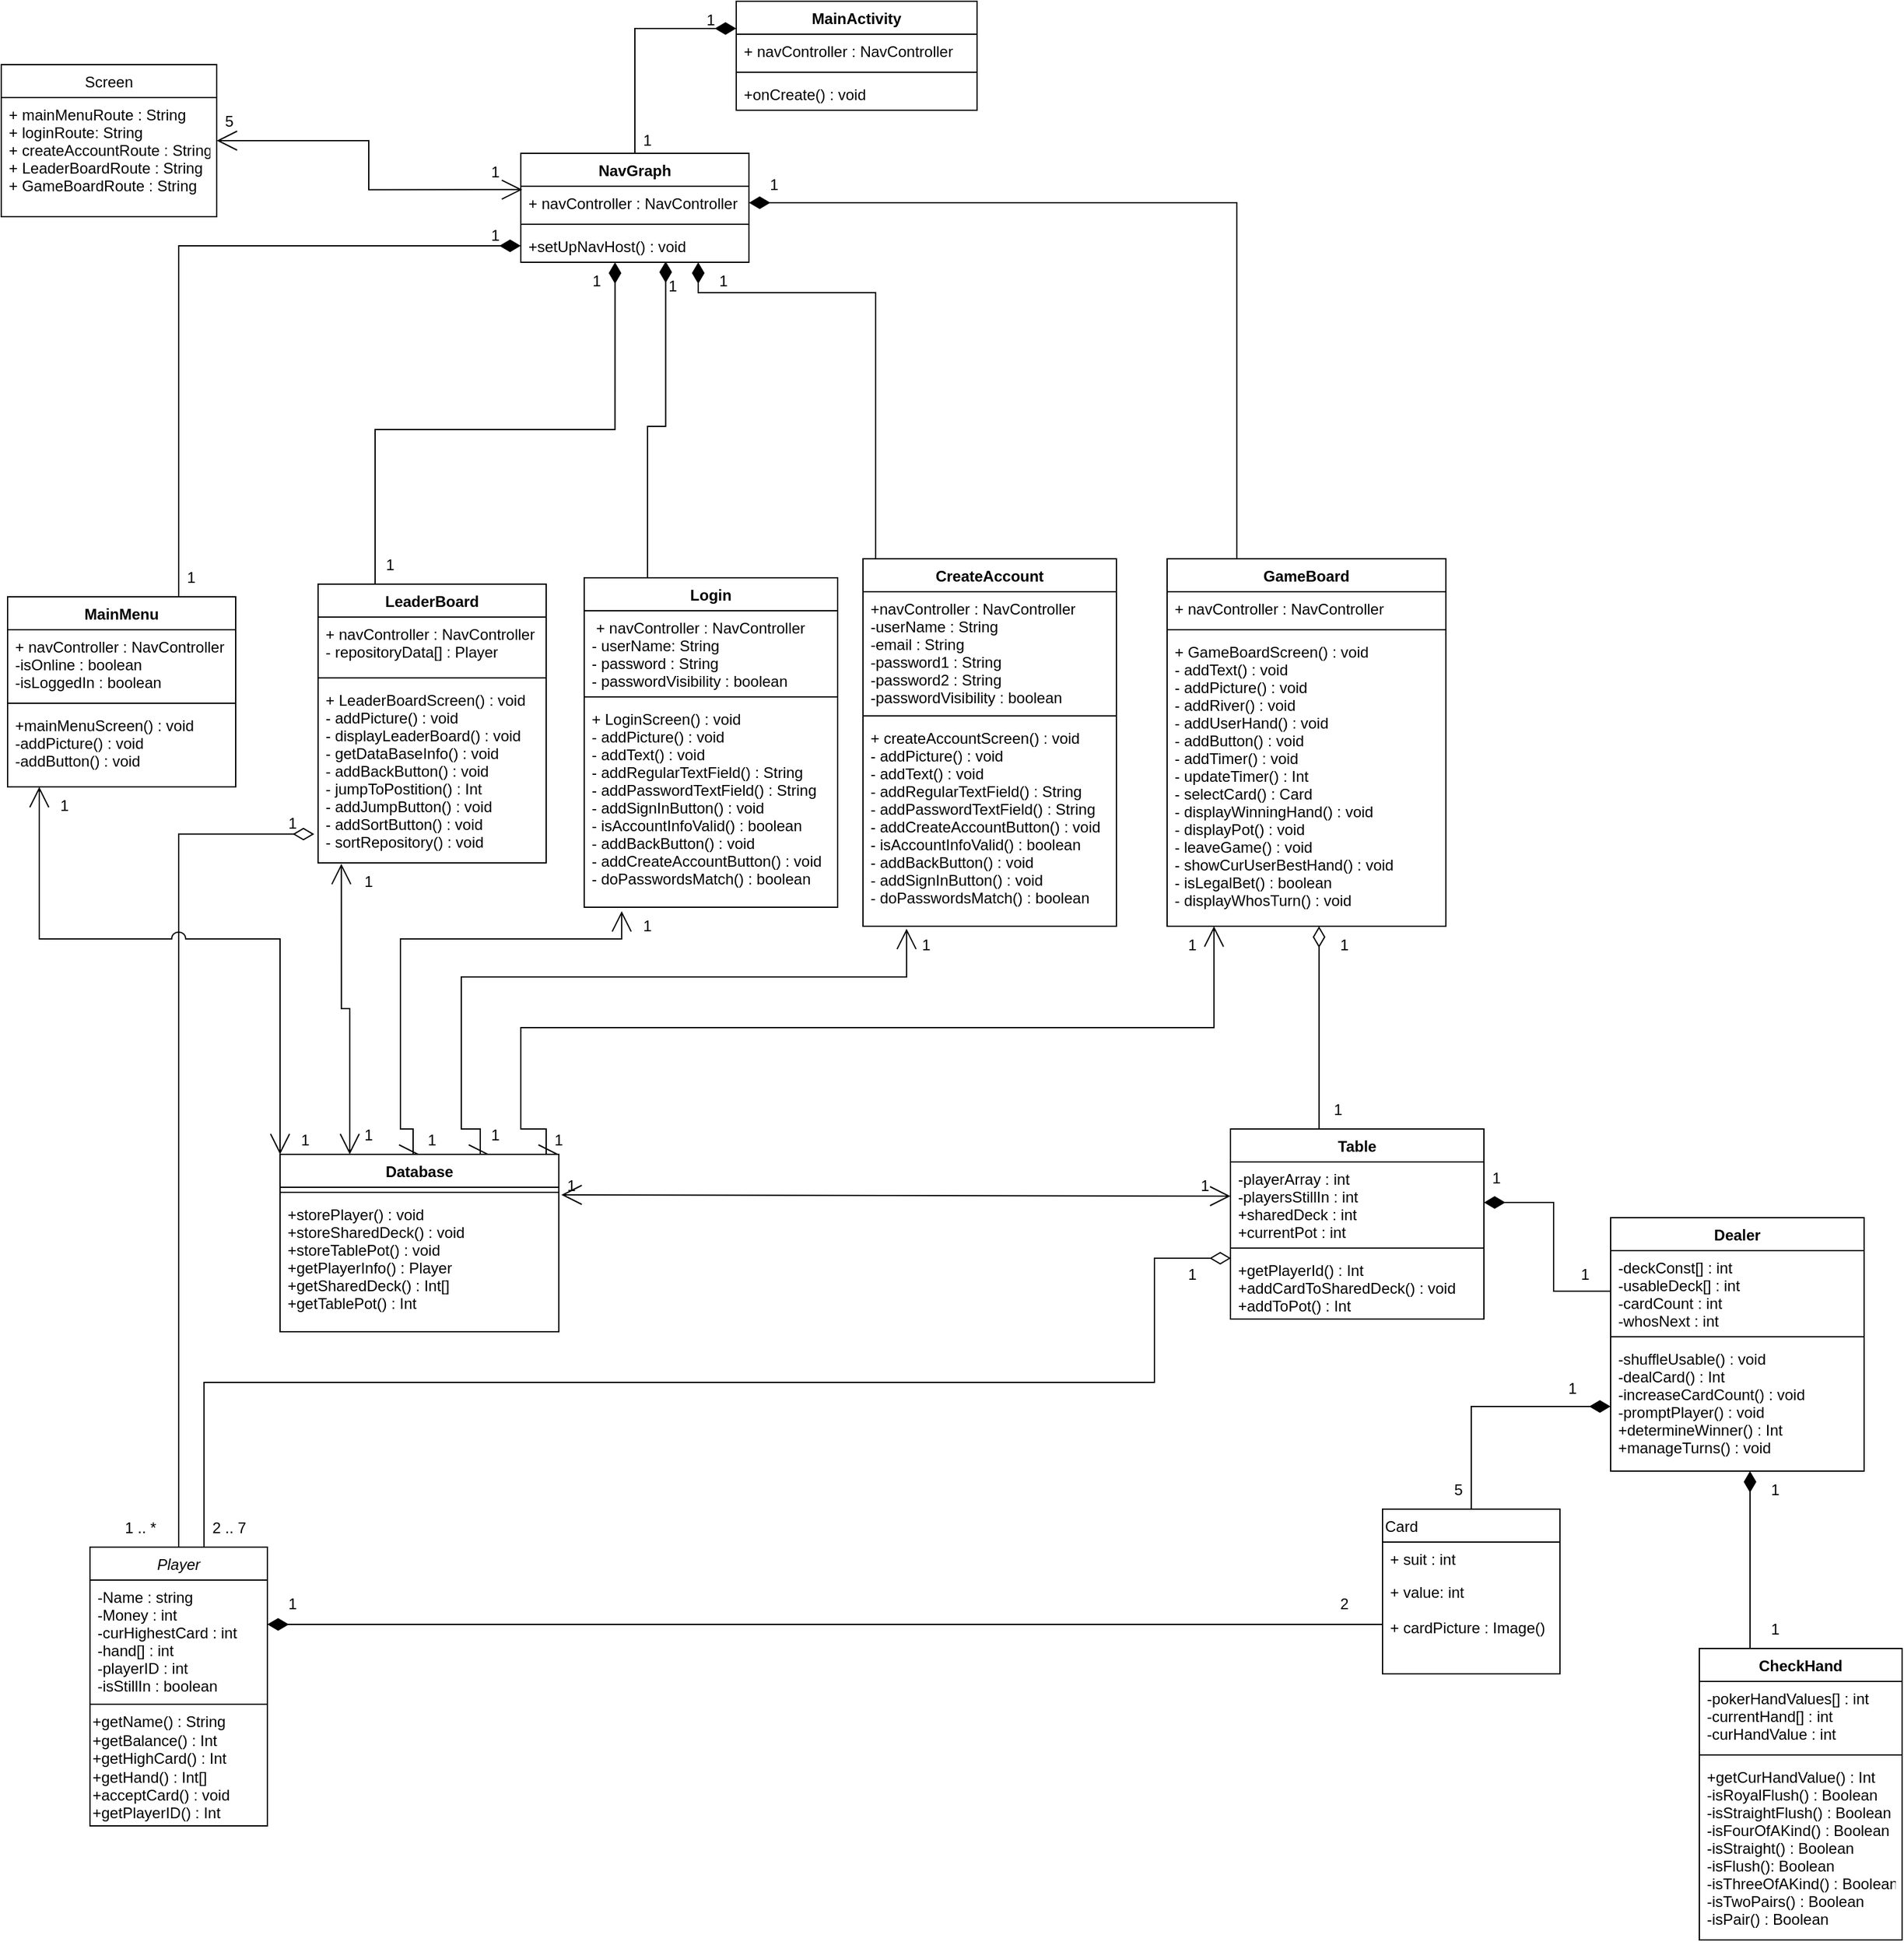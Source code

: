 <mxfile version="15.5.8" type="github">
  <diagram id="C5RBs43oDa-KdzZeNtuy" name="Page-1">
    <mxGraphModel dx="2249" dy="794" grid="1" gridSize="10" guides="1" tooltips="1" connect="1" arrows="1" fold="1" page="1" pageScale="1" pageWidth="827" pageHeight="1169" math="0" shadow="0">
      <root>
        <mxCell id="WIyWlLk6GJQsqaUBKTNV-0" />
        <mxCell id="WIyWlLk6GJQsqaUBKTNV-1" parent="WIyWlLk6GJQsqaUBKTNV-0" />
        <mxCell id="8C2wZqcvyMgP3R-LUheV-17" style="edgeStyle=orthogonalEdgeStyle;rounded=0;orthogonalLoop=1;jettySize=auto;html=1;entryX=-0.017;entryY=0.84;entryDx=0;entryDy=0;entryPerimeter=0;endArrow=diamondThin;endFill=0;strokeWidth=1;endSize=14;" parent="WIyWlLk6GJQsqaUBKTNV-1" source="zkfFHV4jXpPFQw0GAbJ--0" target="1n4tu3jSyaVlC20lpNSY-28" edge="1">
          <mxGeometry relative="1" as="geometry" />
        </mxCell>
        <mxCell id="8C2wZqcvyMgP3R-LUheV-30" style="edgeStyle=orthogonalEdgeStyle;rounded=0;jumpStyle=arc;jumpSize=11;orthogonalLoop=1;jettySize=auto;html=1;exitX=0.75;exitY=0;exitDx=0;exitDy=0;entryX=0.002;entryY=0.077;entryDx=0;entryDy=0;entryPerimeter=0;startArrow=none;startFill=0;endArrow=diamondThin;endFill=0;startSize=14;endSize=14;strokeWidth=1;" parent="WIyWlLk6GJQsqaUBKTNV-1" source="zkfFHV4jXpPFQw0GAbJ--0" target="bpY0FPUfjuS7q90EK_zC-21" edge="1">
          <mxGeometry relative="1" as="geometry">
            <Array as="points">
              <mxPoint x="-530" y="1090" />
              <mxPoint x="220" y="1090" />
              <mxPoint x="220" y="992" />
            </Array>
          </mxGeometry>
        </mxCell>
        <mxCell id="zkfFHV4jXpPFQw0GAbJ--0" value="Player" style="swimlane;fontStyle=2;align=center;verticalAlign=top;childLayout=stackLayout;horizontal=1;startSize=26;horizontalStack=0;resizeParent=1;resizeLast=0;collapsible=1;marginBottom=0;rounded=0;shadow=0;strokeWidth=1;" parent="WIyWlLk6GJQsqaUBKTNV-1" vertex="1">
          <mxGeometry x="-620" y="1220" width="140" height="220" as="geometry">
            <mxRectangle x="230" y="140" width="160" height="26" as="alternateBounds" />
          </mxGeometry>
        </mxCell>
        <mxCell id="bpY0FPUfjuS7q90EK_zC-0" value="-Name : string&#xa;-Money : int&#xa;-curHighestCard : int&#xa;-hand[] : int&#xa;-playerID : int&#xa;-isStillIn : boolean" style="text;align=left;verticalAlign=top;spacingLeft=4;spacingRight=4;overflow=hidden;rotatable=0;points=[[0,0.5],[1,0.5]];portConstraint=eastwest;rounded=0;shadow=0;html=0;" parent="zkfFHV4jXpPFQw0GAbJ--0" vertex="1">
          <mxGeometry y="26" width="140" height="94" as="geometry" />
        </mxCell>
        <mxCell id="zkfFHV4jXpPFQw0GAbJ--4" value="" style="line;html=1;strokeWidth=1;align=left;verticalAlign=middle;spacingTop=-1;spacingLeft=3;spacingRight=3;rotatable=0;labelPosition=right;points=[];portConstraint=eastwest;" parent="zkfFHV4jXpPFQw0GAbJ--0" vertex="1">
          <mxGeometry y="120" width="140" height="8" as="geometry" />
        </mxCell>
        <mxCell id="bpY0FPUfjuS7q90EK_zC-3" value="+getName() : String&lt;br&gt;+getBalance() : Int&lt;br&gt;+getHighCard() : Int&lt;br&gt;+getHand() : Int[]&lt;br&gt;+acceptCard() : void&lt;br&gt;+getPlayerID() : Int" style="text;html=1;strokeColor=none;fillColor=none;align=left;verticalAlign=middle;whiteSpace=wrap;rounded=0;" parent="zkfFHV4jXpPFQw0GAbJ--0" vertex="1">
          <mxGeometry y="128" width="140" height="92" as="geometry" />
        </mxCell>
        <mxCell id="bpY0FPUfjuS7q90EK_zC-10" value="Dealer" style="swimlane;fontStyle=1;align=center;verticalAlign=top;childLayout=stackLayout;horizontal=1;startSize=26;horizontalStack=0;resizeParent=1;resizeParentMax=0;resizeLast=0;collapsible=1;marginBottom=0;" parent="WIyWlLk6GJQsqaUBKTNV-1" vertex="1">
          <mxGeometry x="580" y="960" width="200" height="200" as="geometry" />
        </mxCell>
        <mxCell id="bpY0FPUfjuS7q90EK_zC-11" value="-deckConst[] : int&#xa;-usableDeck[] : int&#xa;-cardCount : int &#xa;-whosNext : int&#xa;" style="text;strokeColor=none;fillColor=none;align=left;verticalAlign=top;spacingLeft=4;spacingRight=4;overflow=hidden;rotatable=0;points=[[0,0.5],[1,0.5]];portConstraint=eastwest;" parent="bpY0FPUfjuS7q90EK_zC-10" vertex="1">
          <mxGeometry y="26" width="200" height="64" as="geometry" />
        </mxCell>
        <mxCell id="bpY0FPUfjuS7q90EK_zC-12" value="" style="line;strokeWidth=1;fillColor=none;align=left;verticalAlign=middle;spacingTop=-1;spacingLeft=3;spacingRight=3;rotatable=0;labelPosition=right;points=[];portConstraint=eastwest;" parent="bpY0FPUfjuS7q90EK_zC-10" vertex="1">
          <mxGeometry y="90" width="200" height="8" as="geometry" />
        </mxCell>
        <mxCell id="bpY0FPUfjuS7q90EK_zC-13" value="-shuffleUsable() : void&#xa;-dealCard() : Int&#xa;-increaseCardCount() : void&#xa;-promptPlayer() : void&#xa;+determineWinner() : Int&#xa;+manageTurns() : void" style="text;strokeColor=none;fillColor=none;align=left;verticalAlign=top;spacingLeft=4;spacingRight=4;overflow=hidden;rotatable=0;points=[[0,0.5],[1,0.5]];portConstraint=eastwest;" parent="bpY0FPUfjuS7q90EK_zC-10" vertex="1">
          <mxGeometry y="98" width="200" height="102" as="geometry" />
        </mxCell>
        <mxCell id="8C2wZqcvyMgP3R-LUheV-27" style="edgeStyle=orthogonalEdgeStyle;rounded=0;jumpStyle=arc;jumpSize=11;orthogonalLoop=1;jettySize=auto;html=1;entryX=0;entryY=0.5;entryDx=0;entryDy=0;startArrow=none;startFill=0;endArrow=diamondThin;endFill=1;startSize=14;endSize=14;strokeWidth=1;" parent="WIyWlLk6GJQsqaUBKTNV-1" source="bpY0FPUfjuS7q90EK_zC-14" target="bpY0FPUfjuS7q90EK_zC-13" edge="1">
          <mxGeometry relative="1" as="geometry" />
        </mxCell>
        <mxCell id="bpY0FPUfjuS7q90EK_zC-14" value="Card" style="swimlane;fontStyle=0;childLayout=stackLayout;horizontal=1;startSize=26;fillColor=none;horizontalStack=0;resizeParent=1;resizeParentMax=0;resizeLast=0;collapsible=1;marginBottom=0;align=left;" parent="WIyWlLk6GJQsqaUBKTNV-1" vertex="1">
          <mxGeometry x="400" y="1190" width="140" height="130" as="geometry" />
        </mxCell>
        <mxCell id="bpY0FPUfjuS7q90EK_zC-15" value="+ suit : int" style="text;strokeColor=none;fillColor=none;align=left;verticalAlign=top;spacingLeft=4;spacingRight=4;overflow=hidden;rotatable=0;points=[[0,0.5],[1,0.5]];portConstraint=eastwest;" parent="bpY0FPUfjuS7q90EK_zC-14" vertex="1">
          <mxGeometry y="26" width="140" height="26" as="geometry" />
        </mxCell>
        <mxCell id="bpY0FPUfjuS7q90EK_zC-16" value="+ value: int &#xa;&#xa;+ cardPicture : Image()" style="text;strokeColor=none;fillColor=none;align=left;verticalAlign=top;spacingLeft=4;spacingRight=4;overflow=hidden;rotatable=0;points=[[0,0.5],[1,0.5]];portConstraint=eastwest;" parent="bpY0FPUfjuS7q90EK_zC-14" vertex="1">
          <mxGeometry y="52" width="140" height="78" as="geometry" />
        </mxCell>
        <mxCell id="8C2wZqcvyMgP3R-LUheV-24" style="edgeStyle=orthogonalEdgeStyle;rounded=0;jumpStyle=arc;jumpSize=11;orthogonalLoop=1;jettySize=auto;html=1;exitX=0.5;exitY=0;exitDx=0;exitDy=0;entryX=0.545;entryY=1;entryDx=0;entryDy=0;entryPerimeter=0;startArrow=none;startFill=0;endArrow=diamondThin;endFill=0;startSize=14;endSize=14;strokeWidth=1;" parent="WIyWlLk6GJQsqaUBKTNV-1" source="bpY0FPUfjuS7q90EK_zC-18" target="1n4tu3jSyaVlC20lpNSY-32" edge="1">
          <mxGeometry relative="1" as="geometry">
            <Array as="points">
              <mxPoint x="350" y="890" />
            </Array>
          </mxGeometry>
        </mxCell>
        <mxCell id="bpY0FPUfjuS7q90EK_zC-18" value="Table" style="swimlane;fontStyle=1;align=center;verticalAlign=top;childLayout=stackLayout;horizontal=1;startSize=26;horizontalStack=0;resizeParent=1;resizeParentMax=0;resizeLast=0;collapsible=1;marginBottom=0;" parent="WIyWlLk6GJQsqaUBKTNV-1" vertex="1">
          <mxGeometry x="280" y="890" width="200" height="150" as="geometry" />
        </mxCell>
        <mxCell id="bpY0FPUfjuS7q90EK_zC-19" value="-playerArray : int&#xa;-playersStillIn : int&#xa;+sharedDeck : int&#xa;+currentPot : int" style="text;strokeColor=none;fillColor=none;align=left;verticalAlign=top;spacingLeft=4;spacingRight=4;overflow=hidden;rotatable=0;points=[[0,0.5],[1,0.5]];portConstraint=eastwest;" parent="bpY0FPUfjuS7q90EK_zC-18" vertex="1">
          <mxGeometry y="26" width="200" height="64" as="geometry" />
        </mxCell>
        <mxCell id="bpY0FPUfjuS7q90EK_zC-20" value="" style="line;strokeWidth=1;fillColor=none;align=left;verticalAlign=middle;spacingTop=-1;spacingLeft=3;spacingRight=3;rotatable=0;labelPosition=right;points=[];portConstraint=eastwest;" parent="bpY0FPUfjuS7q90EK_zC-18" vertex="1">
          <mxGeometry y="90" width="200" height="8" as="geometry" />
        </mxCell>
        <mxCell id="bpY0FPUfjuS7q90EK_zC-21" value="+getPlayerId() : Int&#xa;+addCardToSharedDeck() : void&#xa;+addToPot() : Int" style="text;strokeColor=none;fillColor=none;align=left;verticalAlign=top;spacingLeft=4;spacingRight=4;overflow=hidden;rotatable=0;points=[[0,0.5],[1,0.5]];portConstraint=eastwest;" parent="bpY0FPUfjuS7q90EK_zC-18" vertex="1">
          <mxGeometry y="98" width="200" height="52" as="geometry" />
        </mxCell>
        <mxCell id="8C2wZqcvyMgP3R-LUheV-13" style="edgeStyle=orthogonalEdgeStyle;rounded=0;orthogonalLoop=1;jettySize=auto;html=1;exitX=0.25;exitY=0;exitDx=0;exitDy=0;entryX=0.102;entryY=1.005;entryDx=0;entryDy=0;entryPerimeter=0;endArrow=open;endFill=0;strokeWidth=1;startArrow=open;startFill=0;startSize=14;endSize=14;" parent="WIyWlLk6GJQsqaUBKTNV-1" source="bpY0FPUfjuS7q90EK_zC-22" target="1n4tu3jSyaVlC20lpNSY-28" edge="1">
          <mxGeometry relative="1" as="geometry" />
        </mxCell>
        <mxCell id="8C2wZqcvyMgP3R-LUheV-14" style="edgeStyle=orthogonalEdgeStyle;rounded=0;orthogonalLoop=1;jettySize=auto;html=1;exitX=0.5;exitY=0;exitDx=0;exitDy=0;entryX=0.148;entryY=1.019;entryDx=0;entryDy=0;entryPerimeter=0;endArrow=open;endFill=0;strokeWidth=1;endSize=14;startArrow=open;startFill=0;startSize=14;" parent="WIyWlLk6GJQsqaUBKTNV-1" source="bpY0FPUfjuS7q90EK_zC-22" target="1n4tu3jSyaVlC20lpNSY-20" edge="1">
          <mxGeometry relative="1" as="geometry">
            <Array as="points">
              <mxPoint x="-365" y="890" />
              <mxPoint x="-375" y="890" />
              <mxPoint x="-375" y="740" />
              <mxPoint x="-200" y="740" />
            </Array>
          </mxGeometry>
        </mxCell>
        <mxCell id="8C2wZqcvyMgP3R-LUheV-15" style="edgeStyle=orthogonalEdgeStyle;rounded=0;orthogonalLoop=1;jettySize=auto;html=1;exitX=0.75;exitY=0;exitDx=0;exitDy=0;entryX=0.172;entryY=1.012;entryDx=0;entryDy=0;entryPerimeter=0;endArrow=open;endFill=0;strokeWidth=1;endSize=14;startArrow=open;startFill=0;startSize=14;" parent="WIyWlLk6GJQsqaUBKTNV-1" source="bpY0FPUfjuS7q90EK_zC-22" target="1n4tu3jSyaVlC20lpNSY-16" edge="1">
          <mxGeometry relative="1" as="geometry">
            <Array as="points">
              <mxPoint x="-312" y="890" />
              <mxPoint x="-327" y="890" />
              <mxPoint x="-327" y="770" />
              <mxPoint x="24" y="770" />
            </Array>
          </mxGeometry>
        </mxCell>
        <mxCell id="8C2wZqcvyMgP3R-LUheV-16" style="edgeStyle=orthogonalEdgeStyle;rounded=0;orthogonalLoop=1;jettySize=auto;html=1;exitX=1;exitY=0;exitDx=0;exitDy=0;endArrow=open;endFill=0;strokeWidth=1;endSize=14;startArrow=open;startFill=0;startSize=14;" parent="WIyWlLk6GJQsqaUBKTNV-1" source="bpY0FPUfjuS7q90EK_zC-22" edge="1">
          <mxGeometry relative="1" as="geometry">
            <mxPoint x="267" y="730" as="targetPoint" />
            <Array as="points">
              <mxPoint x="-260" y="890" />
              <mxPoint x="-280" y="890" />
              <mxPoint x="-280" y="810" />
              <mxPoint x="267" y="810" />
            </Array>
          </mxGeometry>
        </mxCell>
        <mxCell id="8C2wZqcvyMgP3R-LUheV-21" style="edgeStyle=orthogonalEdgeStyle;rounded=0;orthogonalLoop=1;jettySize=auto;html=1;exitX=0;exitY=0;exitDx=0;exitDy=0;startArrow=open;startFill=0;endArrow=open;endFill=0;startSize=14;endSize=14;strokeWidth=1;jumpStyle=arc;jumpSize=11;" parent="WIyWlLk6GJQsqaUBKTNV-1" source="bpY0FPUfjuS7q90EK_zC-22" target="1n4tu3jSyaVlC20lpNSY-12" edge="1">
          <mxGeometry relative="1" as="geometry">
            <mxPoint x="-684" y="557" as="targetPoint" />
            <Array as="points">
              <mxPoint x="-470" y="740" />
              <mxPoint x="-660" y="740" />
            </Array>
          </mxGeometry>
        </mxCell>
        <mxCell id="bpY0FPUfjuS7q90EK_zC-22" value="Database" style="swimlane;fontStyle=1;align=center;verticalAlign=top;childLayout=stackLayout;horizontal=1;startSize=26;horizontalStack=0;resizeParent=1;resizeParentMax=0;resizeLast=0;collapsible=1;marginBottom=0;" parent="WIyWlLk6GJQsqaUBKTNV-1" vertex="1">
          <mxGeometry x="-470" y="910" width="220" height="140" as="geometry" />
        </mxCell>
        <mxCell id="bpY0FPUfjuS7q90EK_zC-24" value="" style="line;strokeWidth=1;fillColor=none;align=left;verticalAlign=middle;spacingTop=-1;spacingLeft=3;spacingRight=3;rotatable=0;labelPosition=right;points=[];portConstraint=eastwest;" parent="bpY0FPUfjuS7q90EK_zC-22" vertex="1">
          <mxGeometry y="26" width="220" height="8" as="geometry" />
        </mxCell>
        <mxCell id="bpY0FPUfjuS7q90EK_zC-25" value="+storePlayer() : void&#xa;+storeSharedDeck() : void&#xa;+storeTablePot() : void&#xa;+getPlayerInfo() : Player&#xa;+getSharedDeck() : Int[]&#xa;+getTablePot() : Int" style="text;strokeColor=none;fillColor=none;align=left;verticalAlign=top;spacingLeft=4;spacingRight=4;overflow=hidden;rotatable=0;points=[[0,0.5],[1,0.5]];portConstraint=eastwest;" parent="bpY0FPUfjuS7q90EK_zC-22" vertex="1">
          <mxGeometry y="34" width="220" height="106" as="geometry" />
        </mxCell>
        <mxCell id="8C2wZqcvyMgP3R-LUheV-26" style="edgeStyle=orthogonalEdgeStyle;rounded=0;jumpStyle=arc;jumpSize=11;orthogonalLoop=1;jettySize=auto;html=1;exitX=0.25;exitY=0;exitDx=0;exitDy=0;startArrow=none;startFill=0;endArrow=diamondThin;endFill=1;startSize=14;endSize=14;strokeWidth=1;" parent="WIyWlLk6GJQsqaUBKTNV-1" source="bpY0FPUfjuS7q90EK_zC-27" target="bpY0FPUfjuS7q90EK_zC-13" edge="1">
          <mxGeometry relative="1" as="geometry">
            <Array as="points">
              <mxPoint x="690" y="1180" />
              <mxPoint x="690" y="1180" />
            </Array>
          </mxGeometry>
        </mxCell>
        <mxCell id="bpY0FPUfjuS7q90EK_zC-27" value="CheckHand" style="swimlane;fontStyle=1;align=center;verticalAlign=top;childLayout=stackLayout;horizontal=1;startSize=26;horizontalStack=0;resizeParent=1;resizeParentMax=0;resizeLast=0;collapsible=1;marginBottom=0;" parent="WIyWlLk6GJQsqaUBKTNV-1" vertex="1">
          <mxGeometry x="650" y="1300" width="160" height="230" as="geometry" />
        </mxCell>
        <mxCell id="bpY0FPUfjuS7q90EK_zC-28" value="-pokerHandValues[] : int&#xa;-currentHand[] : int&#xa;-curHandValue : int" style="text;strokeColor=none;fillColor=none;align=left;verticalAlign=top;spacingLeft=4;spacingRight=4;overflow=hidden;rotatable=0;points=[[0,0.5],[1,0.5]];portConstraint=eastwest;" parent="bpY0FPUfjuS7q90EK_zC-27" vertex="1">
          <mxGeometry y="26" width="160" height="54" as="geometry" />
        </mxCell>
        <mxCell id="bpY0FPUfjuS7q90EK_zC-29" value="" style="line;strokeWidth=1;fillColor=none;align=left;verticalAlign=middle;spacingTop=-1;spacingLeft=3;spacingRight=3;rotatable=0;labelPosition=right;points=[];portConstraint=eastwest;" parent="bpY0FPUfjuS7q90EK_zC-27" vertex="1">
          <mxGeometry y="80" width="160" height="8" as="geometry" />
        </mxCell>
        <mxCell id="bpY0FPUfjuS7q90EK_zC-30" value="+getCurHandValue() : Int&#xa;-isRoyalFlush() : Boolean&#xa;-isStraightFlush() : Boolean&#xa;-isFourOfAKind() : Boolean&#xa;-isStraight() : Boolean&#xa;-isFlush(): Boolean&#xa;-isThreeOfAKind() : Boolean&#xa;-isTwoPairs() : Boolean&#xa;-isPair() : Boolean" style="text;strokeColor=none;fillColor=none;align=left;verticalAlign=top;spacingLeft=4;spacingRight=4;overflow=hidden;rotatable=0;points=[[0,0.5],[1,0.5]];portConstraint=eastwest;" parent="bpY0FPUfjuS7q90EK_zC-27" vertex="1">
          <mxGeometry y="88" width="160" height="142" as="geometry" />
        </mxCell>
        <mxCell id="1n4tu3jSyaVlC20lpNSY-0" value="MainActivity" style="swimlane;fontStyle=1;align=center;verticalAlign=top;childLayout=stackLayout;horizontal=1;startSize=26;horizontalStack=0;resizeParent=1;resizeParentMax=0;resizeLast=0;collapsible=1;marginBottom=0;" parent="WIyWlLk6GJQsqaUBKTNV-1" vertex="1">
          <mxGeometry x="-110" width="190" height="86" as="geometry" />
        </mxCell>
        <mxCell id="1n4tu3jSyaVlC20lpNSY-1" value="+ navController : NavController" style="text;strokeColor=none;fillColor=none;align=left;verticalAlign=top;spacingLeft=4;spacingRight=4;overflow=hidden;rotatable=0;points=[[0,0.5],[1,0.5]];portConstraint=eastwest;" parent="1n4tu3jSyaVlC20lpNSY-0" vertex="1">
          <mxGeometry y="26" width="190" height="26" as="geometry" />
        </mxCell>
        <mxCell id="1n4tu3jSyaVlC20lpNSY-2" value="" style="line;strokeWidth=1;fillColor=none;align=left;verticalAlign=middle;spacingTop=-1;spacingLeft=3;spacingRight=3;rotatable=0;labelPosition=right;points=[];portConstraint=eastwest;" parent="1n4tu3jSyaVlC20lpNSY-0" vertex="1">
          <mxGeometry y="52" width="190" height="8" as="geometry" />
        </mxCell>
        <mxCell id="1n4tu3jSyaVlC20lpNSY-3" value="+onCreate() : void" style="text;strokeColor=none;fillColor=none;align=left;verticalAlign=top;spacingLeft=4;spacingRight=4;overflow=hidden;rotatable=0;points=[[0,0.5],[1,0.5]];portConstraint=eastwest;" parent="1n4tu3jSyaVlC20lpNSY-0" vertex="1">
          <mxGeometry y="60" width="190" height="26" as="geometry" />
        </mxCell>
        <mxCell id="8C2wZqcvyMgP3R-LUheV-0" style="edgeStyle=orthogonalEdgeStyle;rounded=0;orthogonalLoop=1;jettySize=auto;html=1;entryX=0;entryY=0.25;entryDx=0;entryDy=0;endArrow=diamondThin;endFill=1;endSize=14;" parent="WIyWlLk6GJQsqaUBKTNV-1" source="1n4tu3jSyaVlC20lpNSY-4" target="1n4tu3jSyaVlC20lpNSY-0" edge="1">
          <mxGeometry relative="1" as="geometry" />
        </mxCell>
        <mxCell id="1n4tu3jSyaVlC20lpNSY-4" value="NavGraph" style="swimlane;fontStyle=1;align=center;verticalAlign=top;childLayout=stackLayout;horizontal=1;startSize=26;horizontalStack=0;resizeParent=1;resizeParentMax=0;resizeLast=0;collapsible=1;marginBottom=0;" parent="WIyWlLk6GJQsqaUBKTNV-1" vertex="1">
          <mxGeometry x="-280" y="120" width="180" height="86" as="geometry" />
        </mxCell>
        <mxCell id="1n4tu3jSyaVlC20lpNSY-5" value="+ navController : NavController" style="text;strokeColor=none;fillColor=none;align=left;verticalAlign=top;spacingLeft=4;spacingRight=4;overflow=hidden;rotatable=0;points=[[0,0.5],[1,0.5]];portConstraint=eastwest;" parent="1n4tu3jSyaVlC20lpNSY-4" vertex="1">
          <mxGeometry y="26" width="180" height="26" as="geometry" />
        </mxCell>
        <mxCell id="1n4tu3jSyaVlC20lpNSY-6" value="" style="line;strokeWidth=1;fillColor=none;align=left;verticalAlign=middle;spacingTop=-1;spacingLeft=3;spacingRight=3;rotatable=0;labelPosition=right;points=[];portConstraint=eastwest;" parent="1n4tu3jSyaVlC20lpNSY-4" vertex="1">
          <mxGeometry y="52" width="180" height="8" as="geometry" />
        </mxCell>
        <mxCell id="1n4tu3jSyaVlC20lpNSY-7" value="+setUpNavHost() : void" style="text;strokeColor=none;fillColor=none;align=left;verticalAlign=top;spacingLeft=4;spacingRight=4;overflow=hidden;rotatable=0;points=[[0,0.5],[1,0.5]];portConstraint=eastwest;" parent="1n4tu3jSyaVlC20lpNSY-4" vertex="1">
          <mxGeometry y="60" width="180" height="26" as="geometry" />
        </mxCell>
        <mxCell id="8C2wZqcvyMgP3R-LUheV-9" style="edgeStyle=orthogonalEdgeStyle;rounded=0;orthogonalLoop=1;jettySize=auto;html=1;exitX=0.75;exitY=0;exitDx=0;exitDy=0;entryX=0;entryY=0.5;entryDx=0;entryDy=0;endArrow=diamondThin;endFill=1;strokeWidth=1;endSize=14;" parent="WIyWlLk6GJQsqaUBKTNV-1" source="1n4tu3jSyaVlC20lpNSY-9" target="1n4tu3jSyaVlC20lpNSY-7" edge="1">
          <mxGeometry relative="1" as="geometry" />
        </mxCell>
        <mxCell id="1n4tu3jSyaVlC20lpNSY-9" value="MainMenu" style="swimlane;fontStyle=1;align=center;verticalAlign=top;childLayout=stackLayout;horizontal=1;startSize=26;horizontalStack=0;resizeParent=1;resizeParentMax=0;resizeLast=0;collapsible=1;marginBottom=0;" parent="WIyWlLk6GJQsqaUBKTNV-1" vertex="1">
          <mxGeometry x="-685" y="470" width="180" height="150" as="geometry" />
        </mxCell>
        <mxCell id="1n4tu3jSyaVlC20lpNSY-10" value="+ navController : NavController&#xa;-isOnline : boolean&#xa;-isLoggedIn : boolean" style="text;strokeColor=none;fillColor=none;align=left;verticalAlign=top;spacingLeft=4;spacingRight=4;overflow=hidden;rotatable=0;points=[[0,0.5],[1,0.5]];portConstraint=eastwest;" parent="1n4tu3jSyaVlC20lpNSY-9" vertex="1">
          <mxGeometry y="26" width="180" height="54" as="geometry" />
        </mxCell>
        <mxCell id="1n4tu3jSyaVlC20lpNSY-11" value="" style="line;strokeWidth=1;fillColor=none;align=left;verticalAlign=middle;spacingTop=-1;spacingLeft=3;spacingRight=3;rotatable=0;labelPosition=right;points=[];portConstraint=eastwest;" parent="1n4tu3jSyaVlC20lpNSY-9" vertex="1">
          <mxGeometry y="80" width="180" height="8" as="geometry" />
        </mxCell>
        <mxCell id="1n4tu3jSyaVlC20lpNSY-12" value="+mainMenuScreen() : void&#xa;-addPicture() : void&#xa;-addButton() : void" style="text;strokeColor=none;fillColor=none;align=left;verticalAlign=top;spacingLeft=4;spacingRight=4;overflow=hidden;rotatable=0;points=[[0,0.5],[1,0.5]];portConstraint=eastwest;" parent="1n4tu3jSyaVlC20lpNSY-9" vertex="1">
          <mxGeometry y="88" width="180" height="62" as="geometry" />
        </mxCell>
        <mxCell id="8C2wZqcvyMgP3R-LUheV-8" style="edgeStyle=orthogonalEdgeStyle;rounded=0;orthogonalLoop=1;jettySize=auto;html=1;exitX=0.25;exitY=0;exitDx=0;exitDy=0;endArrow=diamondThin;endFill=1;strokeWidth=1;endSize=14;" parent="WIyWlLk6GJQsqaUBKTNV-1" source="1n4tu3jSyaVlC20lpNSY-13" target="1n4tu3jSyaVlC20lpNSY-7" edge="1">
          <mxGeometry relative="1" as="geometry">
            <Array as="points">
              <mxPoint x="40" y="460" />
              <mxPoint y="460" />
              <mxPoint y="230" />
              <mxPoint x="-140" y="230" />
            </Array>
          </mxGeometry>
        </mxCell>
        <mxCell id="1n4tu3jSyaVlC20lpNSY-13" value="CreateAccount" style="swimlane;fontStyle=1;align=center;verticalAlign=top;childLayout=stackLayout;horizontal=1;startSize=26;horizontalStack=0;resizeParent=1;resizeParentMax=0;resizeLast=0;collapsible=1;marginBottom=0;" parent="WIyWlLk6GJQsqaUBKTNV-1" vertex="1">
          <mxGeometry x="-10" y="440" width="200" height="290" as="geometry" />
        </mxCell>
        <mxCell id="1n4tu3jSyaVlC20lpNSY-14" value="+navController : NavController&#xa;-userName : String&#xa;-email : String&#xa;-password1 : String&#xa;-password2 : String&#xa;-passwordVisibility : boolean" style="text;strokeColor=none;fillColor=none;align=left;verticalAlign=top;spacingLeft=4;spacingRight=4;overflow=hidden;rotatable=0;points=[[0,0.5],[1,0.5]];portConstraint=eastwest;" parent="1n4tu3jSyaVlC20lpNSY-13" vertex="1">
          <mxGeometry y="26" width="200" height="94" as="geometry" />
        </mxCell>
        <mxCell id="1n4tu3jSyaVlC20lpNSY-15" value="" style="line;strokeWidth=1;fillColor=none;align=left;verticalAlign=middle;spacingTop=-1;spacingLeft=3;spacingRight=3;rotatable=0;labelPosition=right;points=[];portConstraint=eastwest;" parent="1n4tu3jSyaVlC20lpNSY-13" vertex="1">
          <mxGeometry y="120" width="200" height="8" as="geometry" />
        </mxCell>
        <mxCell id="1n4tu3jSyaVlC20lpNSY-16" value="+ createAccountScreen() : void&#xa;- addPicture() : void&#xa;- addText() : void &#xa;- addRegularTextField() : String&#xa;- addPasswordTextField() : String&#xa;- addCreateAccountButton() : void&#xa;- isAccountInfoValid() : boolean&#xa;- addBackButton() : void&#xa;- addSignInButton() : void&#xa;- doPasswordsMatch() : boolean&#xa;" style="text;strokeColor=none;fillColor=none;align=left;verticalAlign=top;spacingLeft=4;spacingRight=4;overflow=hidden;rotatable=0;points=[[0,0.5],[1,0.5]];portConstraint=eastwest;" parent="1n4tu3jSyaVlC20lpNSY-13" vertex="1">
          <mxGeometry y="128" width="200" height="162" as="geometry" />
        </mxCell>
        <mxCell id="8C2wZqcvyMgP3R-LUheV-7" style="edgeStyle=orthogonalEdgeStyle;rounded=0;orthogonalLoop=1;jettySize=auto;html=1;exitX=0.25;exitY=0;exitDx=0;exitDy=0;entryX=0.635;entryY=0.974;entryDx=0;entryDy=0;entryPerimeter=0;endArrow=diamondThin;endFill=1;strokeWidth=1;endSize=14;" parent="WIyWlLk6GJQsqaUBKTNV-1" source="1n4tu3jSyaVlC20lpNSY-17" target="1n4tu3jSyaVlC20lpNSY-7" edge="1">
          <mxGeometry relative="1" as="geometry" />
        </mxCell>
        <mxCell id="1n4tu3jSyaVlC20lpNSY-17" value="Login" style="swimlane;fontStyle=1;align=center;verticalAlign=top;childLayout=stackLayout;horizontal=1;startSize=26;horizontalStack=0;resizeParent=1;resizeParentMax=0;resizeLast=0;collapsible=1;marginBottom=0;" parent="WIyWlLk6GJQsqaUBKTNV-1" vertex="1">
          <mxGeometry x="-230" y="455" width="200" height="260" as="geometry" />
        </mxCell>
        <mxCell id="1n4tu3jSyaVlC20lpNSY-18" value=" + navController : NavController&#xa;- userName: String &#xa;- password : String&#xa;- passwordVisibility : boolean" style="text;strokeColor=none;fillColor=none;align=left;verticalAlign=top;spacingLeft=4;spacingRight=4;overflow=hidden;rotatable=0;points=[[0,0.5],[1,0.5]];portConstraint=eastwest;" parent="1n4tu3jSyaVlC20lpNSY-17" vertex="1">
          <mxGeometry y="26" width="200" height="64" as="geometry" />
        </mxCell>
        <mxCell id="1n4tu3jSyaVlC20lpNSY-19" value="" style="line;strokeWidth=1;fillColor=none;align=left;verticalAlign=middle;spacingTop=-1;spacingLeft=3;spacingRight=3;rotatable=0;labelPosition=right;points=[];portConstraint=eastwest;" parent="1n4tu3jSyaVlC20lpNSY-17" vertex="1">
          <mxGeometry y="90" width="200" height="8" as="geometry" />
        </mxCell>
        <mxCell id="1n4tu3jSyaVlC20lpNSY-20" value="+ LoginScreen() : void&#xa;- addPicture() : void&#xa;- addText() : void &#xa;- addRegularTextField() : String&#xa;- addPasswordTextField() : String&#xa;- addSignInButton() : void&#xa;- isAccountInfoValid() : boolean&#xa;- addBackButton() : void&#xa;- addCreateAccountButton() : void&#xa;- doPasswordsMatch() : boolean" style="text;strokeColor=none;fillColor=none;align=left;verticalAlign=top;spacingLeft=4;spacingRight=4;overflow=hidden;rotatable=0;points=[[0,0.5],[1,0.5]];portConstraint=eastwest;" parent="1n4tu3jSyaVlC20lpNSY-17" vertex="1">
          <mxGeometry y="98" width="200" height="162" as="geometry" />
        </mxCell>
        <mxCell id="8C2wZqcvyMgP3R-LUheV-2" style="edgeStyle=orthogonalEdgeStyle;rounded=0;orthogonalLoop=1;jettySize=auto;html=1;entryX=0.006;entryY=0.103;entryDx=0;entryDy=0;entryPerimeter=0;endArrow=open;endFill=0;strokeWidth=1;startArrow=open;startFill=0;endSize=14;startSize=14;" parent="WIyWlLk6GJQsqaUBKTNV-1" source="1n4tu3jSyaVlC20lpNSY-21" target="1n4tu3jSyaVlC20lpNSY-5" edge="1">
          <mxGeometry relative="1" as="geometry" />
        </mxCell>
        <mxCell id="1n4tu3jSyaVlC20lpNSY-21" value="Screen" style="swimlane;fontStyle=0;childLayout=stackLayout;horizontal=1;startSize=26;fillColor=none;horizontalStack=0;resizeParent=1;resizeParentMax=0;resizeLast=0;collapsible=1;marginBottom=0;" parent="WIyWlLk6GJQsqaUBKTNV-1" vertex="1">
          <mxGeometry x="-690" y="50" width="170" height="120" as="geometry" />
        </mxCell>
        <mxCell id="1n4tu3jSyaVlC20lpNSY-22" value="+ mainMenuRoute : String&#xa;+ loginRoute: String&#xa;+ createAccountRoute : String&#xa;+ LeaderBoardRoute : String&#xa;+ GameBoardRoute : String" style="text;strokeColor=none;fillColor=none;align=left;verticalAlign=top;spacingLeft=4;spacingRight=4;overflow=hidden;rotatable=0;points=[[0,0.5],[1,0.5]];portConstraint=eastwest;" parent="1n4tu3jSyaVlC20lpNSY-21" vertex="1">
          <mxGeometry y="26" width="170" height="94" as="geometry" />
        </mxCell>
        <mxCell id="8C2wZqcvyMgP3R-LUheV-6" style="edgeStyle=orthogonalEdgeStyle;rounded=0;orthogonalLoop=1;jettySize=auto;html=1;exitX=0.25;exitY=0;exitDx=0;exitDy=0;entryX=0.413;entryY=1;entryDx=0;entryDy=0;entryPerimeter=0;endArrow=diamondThin;endFill=1;strokeWidth=1;endSize=14;" parent="WIyWlLk6GJQsqaUBKTNV-1" source="1n4tu3jSyaVlC20lpNSY-25" target="1n4tu3jSyaVlC20lpNSY-7" edge="1">
          <mxGeometry relative="1" as="geometry" />
        </mxCell>
        <mxCell id="1n4tu3jSyaVlC20lpNSY-25" value="LeaderBoard" style="swimlane;fontStyle=1;align=center;verticalAlign=top;childLayout=stackLayout;horizontal=1;startSize=26;horizontalStack=0;resizeParent=1;resizeParentMax=0;resizeLast=0;collapsible=1;marginBottom=0;" parent="WIyWlLk6GJQsqaUBKTNV-1" vertex="1">
          <mxGeometry x="-440" y="460" width="180" height="220" as="geometry" />
        </mxCell>
        <mxCell id="1n4tu3jSyaVlC20lpNSY-26" value="+ navController : NavController&#xa;- repositoryData[] : Player" style="text;strokeColor=none;fillColor=none;align=left;verticalAlign=top;spacingLeft=4;spacingRight=4;overflow=hidden;rotatable=0;points=[[0,0.5],[1,0.5]];portConstraint=eastwest;" parent="1n4tu3jSyaVlC20lpNSY-25" vertex="1">
          <mxGeometry y="26" width="180" height="44" as="geometry" />
        </mxCell>
        <mxCell id="1n4tu3jSyaVlC20lpNSY-27" value="" style="line;strokeWidth=1;fillColor=none;align=left;verticalAlign=middle;spacingTop=-1;spacingLeft=3;spacingRight=3;rotatable=0;labelPosition=right;points=[];portConstraint=eastwest;" parent="1n4tu3jSyaVlC20lpNSY-25" vertex="1">
          <mxGeometry y="70" width="180" height="8" as="geometry" />
        </mxCell>
        <mxCell id="1n4tu3jSyaVlC20lpNSY-28" value="+ LeaderBoardScreen() : void&#xa;- addPicture() : void&#xa;- displayLeaderBoard() : void&#xa;- getDataBaseInfo() : void&#xa;- addBackButton() : void &#xa;- jumpToPostition() : Int&#xa;- addJumpButton() : void&#xa;- addSortButton() : void&#xa;- sortRepository() : void" style="text;strokeColor=none;fillColor=none;align=left;verticalAlign=top;spacingLeft=4;spacingRight=4;overflow=hidden;rotatable=0;points=[[0,0.5],[1,0.5]];portConstraint=eastwest;" parent="1n4tu3jSyaVlC20lpNSY-25" vertex="1">
          <mxGeometry y="78" width="180" height="142" as="geometry" />
        </mxCell>
        <mxCell id="8C2wZqcvyMgP3R-LUheV-20" style="edgeStyle=orthogonalEdgeStyle;rounded=0;orthogonalLoop=1;jettySize=auto;html=1;exitX=0.25;exitY=0;exitDx=0;exitDy=0;entryX=1;entryY=0.5;entryDx=0;entryDy=0;endArrow=diamondThin;endFill=1;endSize=14;strokeWidth=1;" parent="WIyWlLk6GJQsqaUBKTNV-1" source="1n4tu3jSyaVlC20lpNSY-29" target="1n4tu3jSyaVlC20lpNSY-5" edge="1">
          <mxGeometry relative="1" as="geometry" />
        </mxCell>
        <mxCell id="1n4tu3jSyaVlC20lpNSY-29" value="GameBoard" style="swimlane;fontStyle=1;align=center;verticalAlign=top;childLayout=stackLayout;horizontal=1;startSize=26;horizontalStack=0;resizeParent=1;resizeParentMax=0;resizeLast=0;collapsible=1;marginBottom=0;" parent="WIyWlLk6GJQsqaUBKTNV-1" vertex="1">
          <mxGeometry x="230" y="440" width="220" height="290" as="geometry" />
        </mxCell>
        <mxCell id="1n4tu3jSyaVlC20lpNSY-30" value="+ navController : NavController" style="text;strokeColor=none;fillColor=none;align=left;verticalAlign=top;spacingLeft=4;spacingRight=4;overflow=hidden;rotatable=0;points=[[0,0.5],[1,0.5]];portConstraint=eastwest;" parent="1n4tu3jSyaVlC20lpNSY-29" vertex="1">
          <mxGeometry y="26" width="220" height="26" as="geometry" />
        </mxCell>
        <mxCell id="1n4tu3jSyaVlC20lpNSY-31" value="" style="line;strokeWidth=1;fillColor=none;align=left;verticalAlign=middle;spacingTop=-1;spacingLeft=3;spacingRight=3;rotatable=0;labelPosition=right;points=[];portConstraint=eastwest;" parent="1n4tu3jSyaVlC20lpNSY-29" vertex="1">
          <mxGeometry y="52" width="220" height="8" as="geometry" />
        </mxCell>
        <mxCell id="1n4tu3jSyaVlC20lpNSY-32" value="+ GameBoardScreen() : void&#xa;- addText() : void &#xa;- addPicture() : void &#xa;- addRiver() : void &#xa;- addUserHand() : void &#xa;- addButton() : void &#xa;- addTimer() : void &#xa;- updateTimer() : Int &#xa;- selectCard() : Card&#xa;- displayWinningHand() : void &#xa;- displayPot() : void&#xa;- leaveGame() : void &#xa;- showCurUserBestHand() : void&#xa;- isLegalBet() : boolean&#xa;- displayWhosTurn() : void" style="text;strokeColor=none;fillColor=none;align=left;verticalAlign=top;spacingLeft=4;spacingRight=4;overflow=hidden;rotatable=0;points=[[0,0.5],[1,0.5]];portConstraint=eastwest;" parent="1n4tu3jSyaVlC20lpNSY-29" vertex="1">
          <mxGeometry y="60" width="220" height="230" as="geometry" />
        </mxCell>
        <mxCell id="8C2wZqcvyMgP3R-LUheV-23" style="edgeStyle=orthogonalEdgeStyle;rounded=0;jumpStyle=arc;jumpSize=11;orthogonalLoop=1;jettySize=auto;html=1;exitX=0;exitY=0.5;exitDx=0;exitDy=0;startArrow=none;startFill=0;endArrow=diamondThin;endFill=1;startSize=14;endSize=14;strokeWidth=1;" parent="WIyWlLk6GJQsqaUBKTNV-1" source="bpY0FPUfjuS7q90EK_zC-11" target="bpY0FPUfjuS7q90EK_zC-19" edge="1">
          <mxGeometry relative="1" as="geometry" />
        </mxCell>
        <mxCell id="8C2wZqcvyMgP3R-LUheV-28" style="edgeStyle=orthogonalEdgeStyle;rounded=0;jumpStyle=arc;jumpSize=11;orthogonalLoop=1;jettySize=auto;html=1;entryX=1;entryY=0.372;entryDx=0;entryDy=0;entryPerimeter=0;startArrow=none;startFill=0;endArrow=diamondThin;endFill=1;startSize=14;endSize=14;strokeWidth=1;" parent="WIyWlLk6GJQsqaUBKTNV-1" source="bpY0FPUfjuS7q90EK_zC-16" target="bpY0FPUfjuS7q90EK_zC-0" edge="1">
          <mxGeometry relative="1" as="geometry" />
        </mxCell>
        <mxCell id="8C2wZqcvyMgP3R-LUheV-29" style="edgeStyle=orthogonalEdgeStyle;rounded=0;jumpStyle=arc;jumpSize=11;orthogonalLoop=1;jettySize=auto;html=1;entryX=1.009;entryY=0.75;entryDx=0;entryDy=0;entryPerimeter=0;startArrow=open;startFill=0;endArrow=open;endFill=0;startSize=14;endSize=14;strokeWidth=1;" parent="WIyWlLk6GJQsqaUBKTNV-1" source="bpY0FPUfjuS7q90EK_zC-19" target="bpY0FPUfjuS7q90EK_zC-24" edge="1">
          <mxGeometry relative="1" as="geometry">
            <Array as="points">
              <mxPoint x="150" y="943" />
            </Array>
          </mxGeometry>
        </mxCell>
        <mxCell id="8C2wZqcvyMgP3R-LUheV-31" value="1" style="text;html=1;strokeColor=none;fillColor=none;align=center;verticalAlign=middle;whiteSpace=wrap;rounded=0;" parent="WIyWlLk6GJQsqaUBKTNV-1" vertex="1">
          <mxGeometry x="-490" y="1250" width="60" height="30" as="geometry" />
        </mxCell>
        <mxCell id="8C2wZqcvyMgP3R-LUheV-32" value="2" style="text;html=1;strokeColor=none;fillColor=none;align=center;verticalAlign=middle;whiteSpace=wrap;rounded=0;" parent="WIyWlLk6GJQsqaUBKTNV-1" vertex="1">
          <mxGeometry x="340" y="1250" width="60" height="30" as="geometry" />
        </mxCell>
        <mxCell id="8C2wZqcvyMgP3R-LUheV-33" value="5" style="text;html=1;strokeColor=none;fillColor=none;align=center;verticalAlign=middle;whiteSpace=wrap;rounded=0;" parent="WIyWlLk6GJQsqaUBKTNV-1" vertex="1">
          <mxGeometry x="430" y="1160" width="60" height="30" as="geometry" />
        </mxCell>
        <mxCell id="8C2wZqcvyMgP3R-LUheV-34" value="1" style="text;html=1;strokeColor=none;fillColor=none;align=center;verticalAlign=middle;whiteSpace=wrap;rounded=0;" parent="WIyWlLk6GJQsqaUBKTNV-1" vertex="1">
          <mxGeometry x="520" y="1080" width="60" height="30" as="geometry" />
        </mxCell>
        <mxCell id="8C2wZqcvyMgP3R-LUheV-35" value="1" style="text;html=1;strokeColor=none;fillColor=none;align=center;verticalAlign=middle;whiteSpace=wrap;rounded=0;" parent="WIyWlLk6GJQsqaUBKTNV-1" vertex="1">
          <mxGeometry x="680" y="1160" width="60" height="30" as="geometry" />
        </mxCell>
        <mxCell id="8C2wZqcvyMgP3R-LUheV-36" value="1" style="text;html=1;strokeColor=none;fillColor=none;align=center;verticalAlign=middle;whiteSpace=wrap;rounded=0;" parent="WIyWlLk6GJQsqaUBKTNV-1" vertex="1">
          <mxGeometry x="680" y="1270" width="60" height="30" as="geometry" />
        </mxCell>
        <mxCell id="8C2wZqcvyMgP3R-LUheV-37" value="1" style="text;html=1;strokeColor=none;fillColor=none;align=center;verticalAlign=middle;whiteSpace=wrap;rounded=0;" parent="WIyWlLk6GJQsqaUBKTNV-1" vertex="1">
          <mxGeometry x="460" y="914" width="60" height="30" as="geometry" />
        </mxCell>
        <mxCell id="8C2wZqcvyMgP3R-LUheV-38" value="1" style="text;html=1;strokeColor=none;fillColor=none;align=center;verticalAlign=middle;whiteSpace=wrap;rounded=0;" parent="WIyWlLk6GJQsqaUBKTNV-1" vertex="1">
          <mxGeometry x="530" y="990" width="60" height="30" as="geometry" />
        </mxCell>
        <mxCell id="8C2wZqcvyMgP3R-LUheV-39" value="1" style="text;html=1;strokeColor=none;fillColor=none;align=center;verticalAlign=middle;whiteSpace=wrap;rounded=0;" parent="WIyWlLk6GJQsqaUBKTNV-1" vertex="1">
          <mxGeometry x="220" y="990" width="60" height="30" as="geometry" />
        </mxCell>
        <mxCell id="8C2wZqcvyMgP3R-LUheV-40" value="2 .. 7" style="text;html=1;strokeColor=none;fillColor=none;align=center;verticalAlign=middle;whiteSpace=wrap;rounded=0;" parent="WIyWlLk6GJQsqaUBKTNV-1" vertex="1">
          <mxGeometry x="-540" y="1190" width="60" height="30" as="geometry" />
        </mxCell>
        <mxCell id="8C2wZqcvyMgP3R-LUheV-41" value="1 .. *" style="text;html=1;strokeColor=none;fillColor=none;align=center;verticalAlign=middle;whiteSpace=wrap;rounded=0;" parent="WIyWlLk6GJQsqaUBKTNV-1" vertex="1">
          <mxGeometry x="-610" y="1190" width="60" height="30" as="geometry" />
        </mxCell>
        <mxCell id="8C2wZqcvyMgP3R-LUheV-43" value="1" style="text;html=1;strokeColor=none;fillColor=none;align=center;verticalAlign=middle;whiteSpace=wrap;rounded=0;" parent="WIyWlLk6GJQsqaUBKTNV-1" vertex="1">
          <mxGeometry x="-490" y="634" width="60" height="30" as="geometry" />
        </mxCell>
        <mxCell id="8C2wZqcvyMgP3R-LUheV-44" value="1" style="text;html=1;strokeColor=none;fillColor=none;align=center;verticalAlign=middle;whiteSpace=wrap;rounded=0;" parent="WIyWlLk6GJQsqaUBKTNV-1" vertex="1">
          <mxGeometry x="335" y="860" width="60" height="30" as="geometry" />
        </mxCell>
        <mxCell id="8C2wZqcvyMgP3R-LUheV-45" value="1" style="text;html=1;strokeColor=none;fillColor=none;align=center;verticalAlign=middle;whiteSpace=wrap;rounded=0;" parent="WIyWlLk6GJQsqaUBKTNV-1" vertex="1">
          <mxGeometry x="340" y="730" width="60" height="30" as="geometry" />
        </mxCell>
        <mxCell id="8C2wZqcvyMgP3R-LUheV-46" value="1" style="text;html=1;strokeColor=none;fillColor=none;align=center;verticalAlign=middle;whiteSpace=wrap;rounded=0;" parent="WIyWlLk6GJQsqaUBKTNV-1" vertex="1">
          <mxGeometry x="220" y="730" width="60" height="30" as="geometry" />
        </mxCell>
        <mxCell id="8C2wZqcvyMgP3R-LUheV-47" value="1" style="text;html=1;strokeColor=none;fillColor=none;align=center;verticalAlign=middle;whiteSpace=wrap;rounded=0;" parent="WIyWlLk6GJQsqaUBKTNV-1" vertex="1">
          <mxGeometry x="-280" y="884" width="60" height="30" as="geometry" />
        </mxCell>
        <mxCell id="8C2wZqcvyMgP3R-LUheV-48" value="1" style="text;html=1;strokeColor=none;fillColor=none;align=center;verticalAlign=middle;whiteSpace=wrap;rounded=0;" parent="WIyWlLk6GJQsqaUBKTNV-1" vertex="1">
          <mxGeometry x="-330" y="880" width="60" height="30" as="geometry" />
        </mxCell>
        <mxCell id="8C2wZqcvyMgP3R-LUheV-49" value="1" style="text;html=1;strokeColor=none;fillColor=none;align=center;verticalAlign=middle;whiteSpace=wrap;rounded=0;" parent="WIyWlLk6GJQsqaUBKTNV-1" vertex="1">
          <mxGeometry x="-380" y="884" width="60" height="30" as="geometry" />
        </mxCell>
        <mxCell id="8C2wZqcvyMgP3R-LUheV-50" value="1" style="text;html=1;strokeColor=none;fillColor=none;align=center;verticalAlign=middle;whiteSpace=wrap;rounded=0;" parent="WIyWlLk6GJQsqaUBKTNV-1" vertex="1">
          <mxGeometry x="-430" y="880" width="60" height="30" as="geometry" />
        </mxCell>
        <mxCell id="8C2wZqcvyMgP3R-LUheV-51" value="1" style="text;html=1;strokeColor=none;fillColor=none;align=center;verticalAlign=middle;whiteSpace=wrap;rounded=0;" parent="WIyWlLk6GJQsqaUBKTNV-1" vertex="1">
          <mxGeometry x="-480" y="884" width="60" height="30" as="geometry" />
        </mxCell>
        <mxCell id="8C2wZqcvyMgP3R-LUheV-53" value="1" style="text;html=1;strokeColor=none;fillColor=none;align=center;verticalAlign=middle;whiteSpace=wrap;rounded=0;" parent="WIyWlLk6GJQsqaUBKTNV-1" vertex="1">
          <mxGeometry x="-670" y="620" width="60" height="30" as="geometry" />
        </mxCell>
        <mxCell id="8C2wZqcvyMgP3R-LUheV-54" value="1" style="text;html=1;strokeColor=none;fillColor=none;align=center;verticalAlign=middle;whiteSpace=wrap;rounded=0;" parent="WIyWlLk6GJQsqaUBKTNV-1" vertex="1">
          <mxGeometry x="-430" y="680" width="60" height="30" as="geometry" />
        </mxCell>
        <mxCell id="8C2wZqcvyMgP3R-LUheV-55" value="1" style="text;html=1;strokeColor=none;fillColor=none;align=center;verticalAlign=middle;whiteSpace=wrap;rounded=0;" parent="WIyWlLk6GJQsqaUBKTNV-1" vertex="1">
          <mxGeometry x="-210" y="715" width="60" height="30" as="geometry" />
        </mxCell>
        <mxCell id="8C2wZqcvyMgP3R-LUheV-56" value="1" style="text;html=1;strokeColor=none;fillColor=none;align=center;verticalAlign=middle;whiteSpace=wrap;rounded=0;" parent="WIyWlLk6GJQsqaUBKTNV-1" vertex="1">
          <mxGeometry x="10" y="730" width="60" height="30" as="geometry" />
        </mxCell>
        <mxCell id="8C2wZqcvyMgP3R-LUheV-57" value="1" style="text;html=1;strokeColor=none;fillColor=none;align=center;verticalAlign=middle;whiteSpace=wrap;rounded=0;" parent="WIyWlLk6GJQsqaUBKTNV-1" vertex="1">
          <mxGeometry x="-413" y="430" width="60" height="30" as="geometry" />
        </mxCell>
        <mxCell id="8C2wZqcvyMgP3R-LUheV-60" value="1" style="text;html=1;strokeColor=none;fillColor=none;align=center;verticalAlign=middle;whiteSpace=wrap;rounded=0;" parent="WIyWlLk6GJQsqaUBKTNV-1" vertex="1">
          <mxGeometry x="-250" y="206" width="60" height="30" as="geometry" />
        </mxCell>
        <mxCell id="8C2wZqcvyMgP3R-LUheV-61" value="1" style="text;html=1;strokeColor=none;fillColor=none;align=center;verticalAlign=middle;whiteSpace=wrap;rounded=0;" parent="WIyWlLk6GJQsqaUBKTNV-1" vertex="1">
          <mxGeometry x="-190" y="210" width="60" height="30" as="geometry" />
        </mxCell>
        <mxCell id="8C2wZqcvyMgP3R-LUheV-62" value="1" style="text;html=1;strokeColor=none;fillColor=none;align=center;verticalAlign=middle;whiteSpace=wrap;rounded=0;" parent="WIyWlLk6GJQsqaUBKTNV-1" vertex="1">
          <mxGeometry x="-150" y="206" width="60" height="30" as="geometry" />
        </mxCell>
        <mxCell id="8C2wZqcvyMgP3R-LUheV-63" value="1" style="text;html=1;strokeColor=none;fillColor=none;align=center;verticalAlign=middle;whiteSpace=wrap;rounded=0;" parent="WIyWlLk6GJQsqaUBKTNV-1" vertex="1">
          <mxGeometry x="-110" y="130" width="60" height="30" as="geometry" />
        </mxCell>
        <mxCell id="8C2wZqcvyMgP3R-LUheV-64" value="1" style="text;html=1;strokeColor=none;fillColor=none;align=center;verticalAlign=middle;whiteSpace=wrap;rounded=0;" parent="WIyWlLk6GJQsqaUBKTNV-1" vertex="1">
          <mxGeometry x="-160" width="60" height="30" as="geometry" />
        </mxCell>
        <mxCell id="8C2wZqcvyMgP3R-LUheV-65" value="1" style="text;html=1;strokeColor=none;fillColor=none;align=center;verticalAlign=middle;whiteSpace=wrap;rounded=0;" parent="WIyWlLk6GJQsqaUBKTNV-1" vertex="1">
          <mxGeometry x="-210" y="95" width="60" height="30" as="geometry" />
        </mxCell>
        <mxCell id="8C2wZqcvyMgP3R-LUheV-66" value="1" style="text;html=1;strokeColor=none;fillColor=none;align=center;verticalAlign=middle;whiteSpace=wrap;rounded=0;" parent="WIyWlLk6GJQsqaUBKTNV-1" vertex="1">
          <mxGeometry x="-330" y="120" width="60" height="30" as="geometry" />
        </mxCell>
        <mxCell id="8C2wZqcvyMgP3R-LUheV-68" value="5" style="text;html=1;strokeColor=none;fillColor=none;align=center;verticalAlign=middle;whiteSpace=wrap;rounded=0;" parent="WIyWlLk6GJQsqaUBKTNV-1" vertex="1">
          <mxGeometry x="-540" y="80" width="60" height="30" as="geometry" />
        </mxCell>
        <mxCell id="8C2wZqcvyMgP3R-LUheV-69" value="1" style="text;html=1;strokeColor=none;fillColor=none;align=center;verticalAlign=middle;whiteSpace=wrap;rounded=0;" parent="WIyWlLk6GJQsqaUBKTNV-1" vertex="1">
          <mxGeometry x="-330" y="170" width="60" height="30" as="geometry" />
        </mxCell>
        <mxCell id="8C2wZqcvyMgP3R-LUheV-70" value="1" style="text;html=1;strokeColor=none;fillColor=none;align=center;verticalAlign=middle;whiteSpace=wrap;rounded=0;" parent="WIyWlLk6GJQsqaUBKTNV-1" vertex="1">
          <mxGeometry x="-570" y="440" width="60" height="30" as="geometry" />
        </mxCell>
        <mxCell id="8C2wZqcvyMgP3R-LUheV-71" value="1" style="text;html=1;strokeColor=none;fillColor=none;align=center;verticalAlign=middle;whiteSpace=wrap;rounded=0;" parent="WIyWlLk6GJQsqaUBKTNV-1" vertex="1">
          <mxGeometry x="-270" y="920" width="60" height="30" as="geometry" />
        </mxCell>
        <mxCell id="8C2wZqcvyMgP3R-LUheV-73" value="1" style="text;html=1;strokeColor=none;fillColor=none;align=center;verticalAlign=middle;whiteSpace=wrap;rounded=0;" parent="WIyWlLk6GJQsqaUBKTNV-1" vertex="1">
          <mxGeometry x="230" y="920" width="60" height="30" as="geometry" />
        </mxCell>
      </root>
    </mxGraphModel>
  </diagram>
</mxfile>
